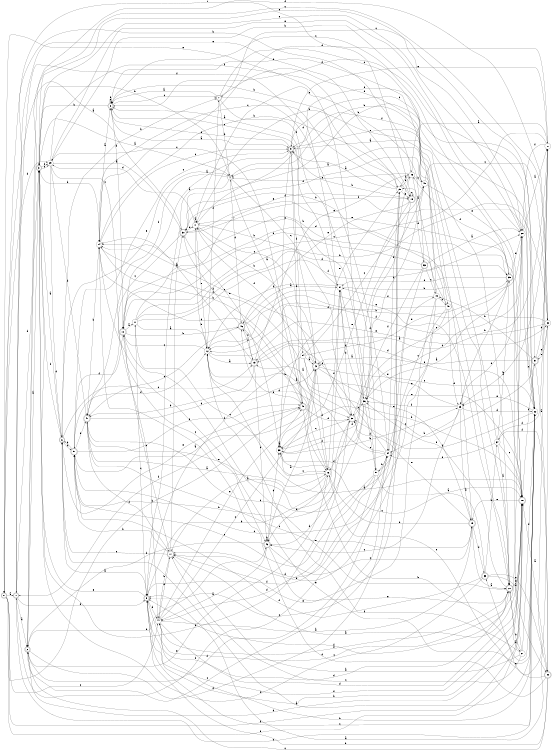 digraph n44_7 {
__start0 [label="" shape="none"];

rankdir=LR;
size="8,5";

s0 [style="rounded,filled", color="black", fillcolor="white" shape="doublecircle", label="0"];
s1 [style="rounded,filled", color="black", fillcolor="white" shape="doublecircle", label="1"];
s2 [style="rounded,filled", color="black", fillcolor="white" shape="doublecircle", label="2"];
s3 [style="rounded,filled", color="black", fillcolor="white" shape="doublecircle", label="3"];
s4 [style="filled", color="black", fillcolor="white" shape="circle", label="4"];
s5 [style="rounded,filled", color="black", fillcolor="white" shape="doublecircle", label="5"];
s6 [style="rounded,filled", color="black", fillcolor="white" shape="doublecircle", label="6"];
s7 [style="rounded,filled", color="black", fillcolor="white" shape="doublecircle", label="7"];
s8 [style="rounded,filled", color="black", fillcolor="white" shape="doublecircle", label="8"];
s9 [style="rounded,filled", color="black", fillcolor="white" shape="doublecircle", label="9"];
s10 [style="rounded,filled", color="black", fillcolor="white" shape="doublecircle", label="10"];
s11 [style="filled", color="black", fillcolor="white" shape="circle", label="11"];
s12 [style="filled", color="black", fillcolor="white" shape="circle", label="12"];
s13 [style="rounded,filled", color="black", fillcolor="white" shape="doublecircle", label="13"];
s14 [style="filled", color="black", fillcolor="white" shape="circle", label="14"];
s15 [style="rounded,filled", color="black", fillcolor="white" shape="doublecircle", label="15"];
s16 [style="filled", color="black", fillcolor="white" shape="circle", label="16"];
s17 [style="rounded,filled", color="black", fillcolor="white" shape="doublecircle", label="17"];
s18 [style="rounded,filled", color="black", fillcolor="white" shape="doublecircle", label="18"];
s19 [style="rounded,filled", color="black", fillcolor="white" shape="doublecircle", label="19"];
s20 [style="rounded,filled", color="black", fillcolor="white" shape="doublecircle", label="20"];
s21 [style="filled", color="black", fillcolor="white" shape="circle", label="21"];
s22 [style="filled", color="black", fillcolor="white" shape="circle", label="22"];
s23 [style="filled", color="black", fillcolor="white" shape="circle", label="23"];
s24 [style="filled", color="black", fillcolor="white" shape="circle", label="24"];
s25 [style="filled", color="black", fillcolor="white" shape="circle", label="25"];
s26 [style="filled", color="black", fillcolor="white" shape="circle", label="26"];
s27 [style="filled", color="black", fillcolor="white" shape="circle", label="27"];
s28 [style="filled", color="black", fillcolor="white" shape="circle", label="28"];
s29 [style="filled", color="black", fillcolor="white" shape="circle", label="29"];
s30 [style="rounded,filled", color="black", fillcolor="white" shape="doublecircle", label="30"];
s31 [style="rounded,filled", color="black", fillcolor="white" shape="doublecircle", label="31"];
s32 [style="rounded,filled", color="black", fillcolor="white" shape="doublecircle", label="32"];
s33 [style="rounded,filled", color="black", fillcolor="white" shape="doublecircle", label="33"];
s34 [style="filled", color="black", fillcolor="white" shape="circle", label="34"];
s35 [style="rounded,filled", color="black", fillcolor="white" shape="doublecircle", label="35"];
s36 [style="filled", color="black", fillcolor="white" shape="circle", label="36"];
s37 [style="filled", color="black", fillcolor="white" shape="circle", label="37"];
s38 [style="rounded,filled", color="black", fillcolor="white" shape="doublecircle", label="38"];
s39 [style="filled", color="black", fillcolor="white" shape="circle", label="39"];
s40 [style="filled", color="black", fillcolor="white" shape="circle", label="40"];
s41 [style="filled", color="black", fillcolor="white" shape="circle", label="41"];
s42 [style="rounded,filled", color="black", fillcolor="white" shape="doublecircle", label="42"];
s43 [style="rounded,filled", color="black", fillcolor="white" shape="doublecircle", label="43"];
s44 [style="filled", color="black", fillcolor="white" shape="circle", label="44"];
s45 [style="rounded,filled", color="black", fillcolor="white" shape="doublecircle", label="45"];
s46 [style="rounded,filled", color="black", fillcolor="white" shape="doublecircle", label="46"];
s47 [style="rounded,filled", color="black", fillcolor="white" shape="doublecircle", label="47"];
s48 [style="filled", color="black", fillcolor="white" shape="circle", label="48"];
s49 [style="filled", color="black", fillcolor="white" shape="circle", label="49"];
s50 [style="filled", color="black", fillcolor="white" shape="circle", label="50"];
s51 [style="rounded,filled", color="black", fillcolor="white" shape="doublecircle", label="51"];
s52 [style="filled", color="black", fillcolor="white" shape="circle", label="52"];
s53 [style="rounded,filled", color="black", fillcolor="white" shape="doublecircle", label="53"];
s54 [style="filled", color="black", fillcolor="white" shape="circle", label="54"];
s0 -> s1 [label="a"];
s0 -> s45 [label="b"];
s0 -> s44 [label="c"];
s0 -> s29 [label="d"];
s0 -> s18 [label="e"];
s0 -> s18 [label="f"];
s1 -> s2 [label="a"];
s1 -> s26 [label="b"];
s1 -> s22 [label="c"];
s1 -> s5 [label="d"];
s1 -> s15 [label="e"];
s1 -> s37 [label="f"];
s2 -> s3 [label="a"];
s2 -> s43 [label="b"];
s2 -> s24 [label="c"];
s2 -> s25 [label="d"];
s2 -> s16 [label="e"];
s2 -> s24 [label="f"];
s3 -> s4 [label="a"];
s3 -> s14 [label="b"];
s3 -> s29 [label="c"];
s3 -> s1 [label="d"];
s3 -> s28 [label="e"];
s3 -> s29 [label="f"];
s4 -> s5 [label="a"];
s4 -> s3 [label="b"];
s4 -> s38 [label="c"];
s4 -> s46 [label="d"];
s4 -> s6 [label="e"];
s4 -> s47 [label="f"];
s5 -> s6 [label="a"];
s5 -> s37 [label="b"];
s5 -> s22 [label="c"];
s5 -> s44 [label="d"];
s5 -> s3 [label="e"];
s5 -> s18 [label="f"];
s6 -> s3 [label="a"];
s6 -> s7 [label="b"];
s6 -> s13 [label="c"];
s6 -> s51 [label="d"];
s6 -> s45 [label="e"];
s6 -> s3 [label="f"];
s7 -> s8 [label="a"];
s7 -> s4 [label="b"];
s7 -> s20 [label="c"];
s7 -> s24 [label="d"];
s7 -> s20 [label="e"];
s7 -> s50 [label="f"];
s8 -> s9 [label="a"];
s8 -> s3 [label="b"];
s8 -> s7 [label="c"];
s8 -> s10 [label="d"];
s8 -> s8 [label="e"];
s8 -> s8 [label="f"];
s9 -> s10 [label="a"];
s9 -> s45 [label="b"];
s9 -> s35 [label="c"];
s9 -> s8 [label="d"];
s9 -> s49 [label="e"];
s9 -> s54 [label="f"];
s10 -> s11 [label="a"];
s10 -> s46 [label="b"];
s10 -> s43 [label="c"];
s10 -> s35 [label="d"];
s10 -> s20 [label="e"];
s10 -> s51 [label="f"];
s11 -> s12 [label="a"];
s11 -> s52 [label="b"];
s11 -> s5 [label="c"];
s11 -> s35 [label="d"];
s11 -> s15 [label="e"];
s11 -> s28 [label="f"];
s12 -> s13 [label="a"];
s12 -> s41 [label="b"];
s12 -> s10 [label="c"];
s12 -> s38 [label="d"];
s12 -> s52 [label="e"];
s12 -> s7 [label="f"];
s13 -> s14 [label="a"];
s13 -> s47 [label="b"];
s13 -> s43 [label="c"];
s13 -> s18 [label="d"];
s13 -> s26 [label="e"];
s13 -> s46 [label="f"];
s14 -> s8 [label="a"];
s14 -> s15 [label="b"];
s14 -> s9 [label="c"];
s14 -> s45 [label="d"];
s14 -> s22 [label="e"];
s14 -> s16 [label="f"];
s15 -> s0 [label="a"];
s15 -> s9 [label="b"];
s15 -> s15 [label="c"];
s15 -> s16 [label="d"];
s15 -> s46 [label="e"];
s15 -> s39 [label="f"];
s16 -> s17 [label="a"];
s16 -> s14 [label="b"];
s16 -> s11 [label="c"];
s16 -> s43 [label="d"];
s16 -> s27 [label="e"];
s16 -> s37 [label="f"];
s17 -> s18 [label="a"];
s17 -> s51 [label="b"];
s17 -> s10 [label="c"];
s17 -> s44 [label="d"];
s17 -> s6 [label="e"];
s17 -> s30 [label="f"];
s18 -> s12 [label="a"];
s18 -> s5 [label="b"];
s18 -> s8 [label="c"];
s18 -> s2 [label="d"];
s18 -> s19 [label="e"];
s18 -> s31 [label="f"];
s19 -> s20 [label="a"];
s19 -> s16 [label="b"];
s19 -> s47 [label="c"];
s19 -> s33 [label="d"];
s19 -> s38 [label="e"];
s19 -> s9 [label="f"];
s20 -> s21 [label="a"];
s20 -> s14 [label="b"];
s20 -> s44 [label="c"];
s20 -> s44 [label="d"];
s20 -> s18 [label="e"];
s20 -> s36 [label="f"];
s21 -> s17 [label="a"];
s21 -> s20 [label="b"];
s21 -> s17 [label="c"];
s21 -> s22 [label="d"];
s21 -> s30 [label="e"];
s21 -> s12 [label="f"];
s22 -> s6 [label="a"];
s22 -> s5 [label="b"];
s22 -> s7 [label="c"];
s22 -> s8 [label="d"];
s22 -> s23 [label="e"];
s22 -> s38 [label="f"];
s23 -> s19 [label="a"];
s23 -> s24 [label="b"];
s23 -> s43 [label="c"];
s23 -> s22 [label="d"];
s23 -> s42 [label="e"];
s23 -> s36 [label="f"];
s24 -> s12 [label="a"];
s24 -> s25 [label="b"];
s24 -> s38 [label="c"];
s24 -> s39 [label="d"];
s24 -> s13 [label="e"];
s24 -> s5 [label="f"];
s25 -> s9 [label="a"];
s25 -> s8 [label="b"];
s25 -> s14 [label="c"];
s25 -> s17 [label="d"];
s25 -> s15 [label="e"];
s25 -> s26 [label="f"];
s26 -> s27 [label="a"];
s26 -> s40 [label="b"];
s26 -> s5 [label="c"];
s26 -> s53 [label="d"];
s26 -> s4 [label="e"];
s26 -> s25 [label="f"];
s27 -> s13 [label="a"];
s27 -> s23 [label="b"];
s27 -> s10 [label="c"];
s27 -> s14 [label="d"];
s27 -> s9 [label="e"];
s27 -> s28 [label="f"];
s28 -> s27 [label="a"];
s28 -> s29 [label="b"];
s28 -> s22 [label="c"];
s28 -> s23 [label="d"];
s28 -> s3 [label="e"];
s28 -> s5 [label="f"];
s29 -> s30 [label="a"];
s29 -> s47 [label="b"];
s29 -> s44 [label="c"];
s29 -> s6 [label="d"];
s29 -> s28 [label="e"];
s29 -> s25 [label="f"];
s30 -> s0 [label="a"];
s30 -> s31 [label="b"];
s30 -> s47 [label="c"];
s30 -> s41 [label="d"];
s30 -> s39 [label="e"];
s30 -> s22 [label="f"];
s31 -> s32 [label="a"];
s31 -> s48 [label="b"];
s31 -> s39 [label="c"];
s31 -> s27 [label="d"];
s31 -> s52 [label="e"];
s31 -> s42 [label="f"];
s32 -> s18 [label="a"];
s32 -> s5 [label="b"];
s32 -> s2 [label="c"];
s32 -> s14 [label="d"];
s32 -> s33 [label="e"];
s32 -> s34 [label="f"];
s33 -> s32 [label="a"];
s33 -> s34 [label="b"];
s33 -> s39 [label="c"];
s33 -> s3 [label="d"];
s33 -> s32 [label="e"];
s33 -> s51 [label="f"];
s34 -> s20 [label="a"];
s34 -> s4 [label="b"];
s34 -> s18 [label="c"];
s34 -> s35 [label="d"];
s34 -> s24 [label="e"];
s34 -> s27 [label="f"];
s35 -> s36 [label="a"];
s35 -> s23 [label="b"];
s35 -> s36 [label="c"];
s35 -> s37 [label="d"];
s35 -> s28 [label="e"];
s35 -> s26 [label="f"];
s36 -> s37 [label="a"];
s36 -> s51 [label="b"];
s36 -> s28 [label="c"];
s36 -> s50 [label="d"];
s36 -> s0 [label="e"];
s36 -> s39 [label="f"];
s37 -> s8 [label="a"];
s37 -> s35 [label="b"];
s37 -> s8 [label="c"];
s37 -> s38 [label="d"];
s37 -> s36 [label="e"];
s37 -> s12 [label="f"];
s38 -> s13 [label="a"];
s38 -> s36 [label="b"];
s38 -> s39 [label="c"];
s38 -> s43 [label="d"];
s38 -> s14 [label="e"];
s38 -> s3 [label="f"];
s39 -> s39 [label="a"];
s39 -> s23 [label="b"];
s39 -> s16 [label="c"];
s39 -> s40 [label="d"];
s39 -> s25 [label="e"];
s39 -> s9 [label="f"];
s40 -> s4 [label="a"];
s40 -> s41 [label="b"];
s40 -> s52 [label="c"];
s40 -> s36 [label="d"];
s40 -> s18 [label="e"];
s40 -> s30 [label="f"];
s41 -> s41 [label="a"];
s41 -> s42 [label="b"];
s41 -> s42 [label="c"];
s41 -> s29 [label="d"];
s41 -> s12 [label="e"];
s41 -> s22 [label="f"];
s42 -> s43 [label="a"];
s42 -> s41 [label="b"];
s42 -> s22 [label="c"];
s42 -> s16 [label="d"];
s42 -> s19 [label="e"];
s42 -> s41 [label="f"];
s43 -> s44 [label="a"];
s43 -> s43 [label="b"];
s43 -> s19 [label="c"];
s43 -> s39 [label="d"];
s43 -> s20 [label="e"];
s43 -> s2 [label="f"];
s44 -> s19 [label="a"];
s44 -> s17 [label="b"];
s44 -> s42 [label="c"];
s44 -> s18 [label="d"];
s44 -> s45 [label="e"];
s44 -> s20 [label="f"];
s45 -> s4 [label="a"];
s45 -> s22 [label="b"];
s45 -> s29 [label="c"];
s45 -> s38 [label="d"];
s45 -> s46 [label="e"];
s45 -> s1 [label="f"];
s46 -> s37 [label="a"];
s46 -> s16 [label="b"];
s46 -> s47 [label="c"];
s46 -> s30 [label="d"];
s46 -> s20 [label="e"];
s46 -> s13 [label="f"];
s47 -> s16 [label="a"];
s47 -> s14 [label="b"];
s47 -> s48 [label="c"];
s47 -> s42 [label="d"];
s47 -> s38 [label="e"];
s47 -> s17 [label="f"];
s48 -> s25 [label="a"];
s48 -> s49 [label="b"];
s48 -> s51 [label="c"];
s48 -> s8 [label="d"];
s48 -> s17 [label="e"];
s48 -> s37 [label="f"];
s49 -> s9 [label="a"];
s49 -> s30 [label="b"];
s49 -> s24 [label="c"];
s49 -> s23 [label="d"];
s49 -> s50 [label="e"];
s49 -> s12 [label="f"];
s50 -> s18 [label="a"];
s50 -> s24 [label="b"];
s50 -> s51 [label="c"];
s50 -> s44 [label="d"];
s50 -> s41 [label="e"];
s50 -> s1 [label="f"];
s51 -> s42 [label="a"];
s51 -> s6 [label="b"];
s51 -> s9 [label="c"];
s51 -> s12 [label="d"];
s51 -> s47 [label="e"];
s51 -> s45 [label="f"];
s52 -> s5 [label="a"];
s52 -> s12 [label="b"];
s52 -> s2 [label="c"];
s52 -> s12 [label="d"];
s52 -> s31 [label="e"];
s52 -> s2 [label="f"];
s53 -> s28 [label="a"];
s53 -> s17 [label="b"];
s53 -> s48 [label="c"];
s53 -> s10 [label="d"];
s53 -> s41 [label="e"];
s53 -> s38 [label="f"];
s54 -> s42 [label="a"];
s54 -> s18 [label="b"];
s54 -> s40 [label="c"];
s54 -> s28 [label="d"];
s54 -> s18 [label="e"];
s54 -> s5 [label="f"];

}
